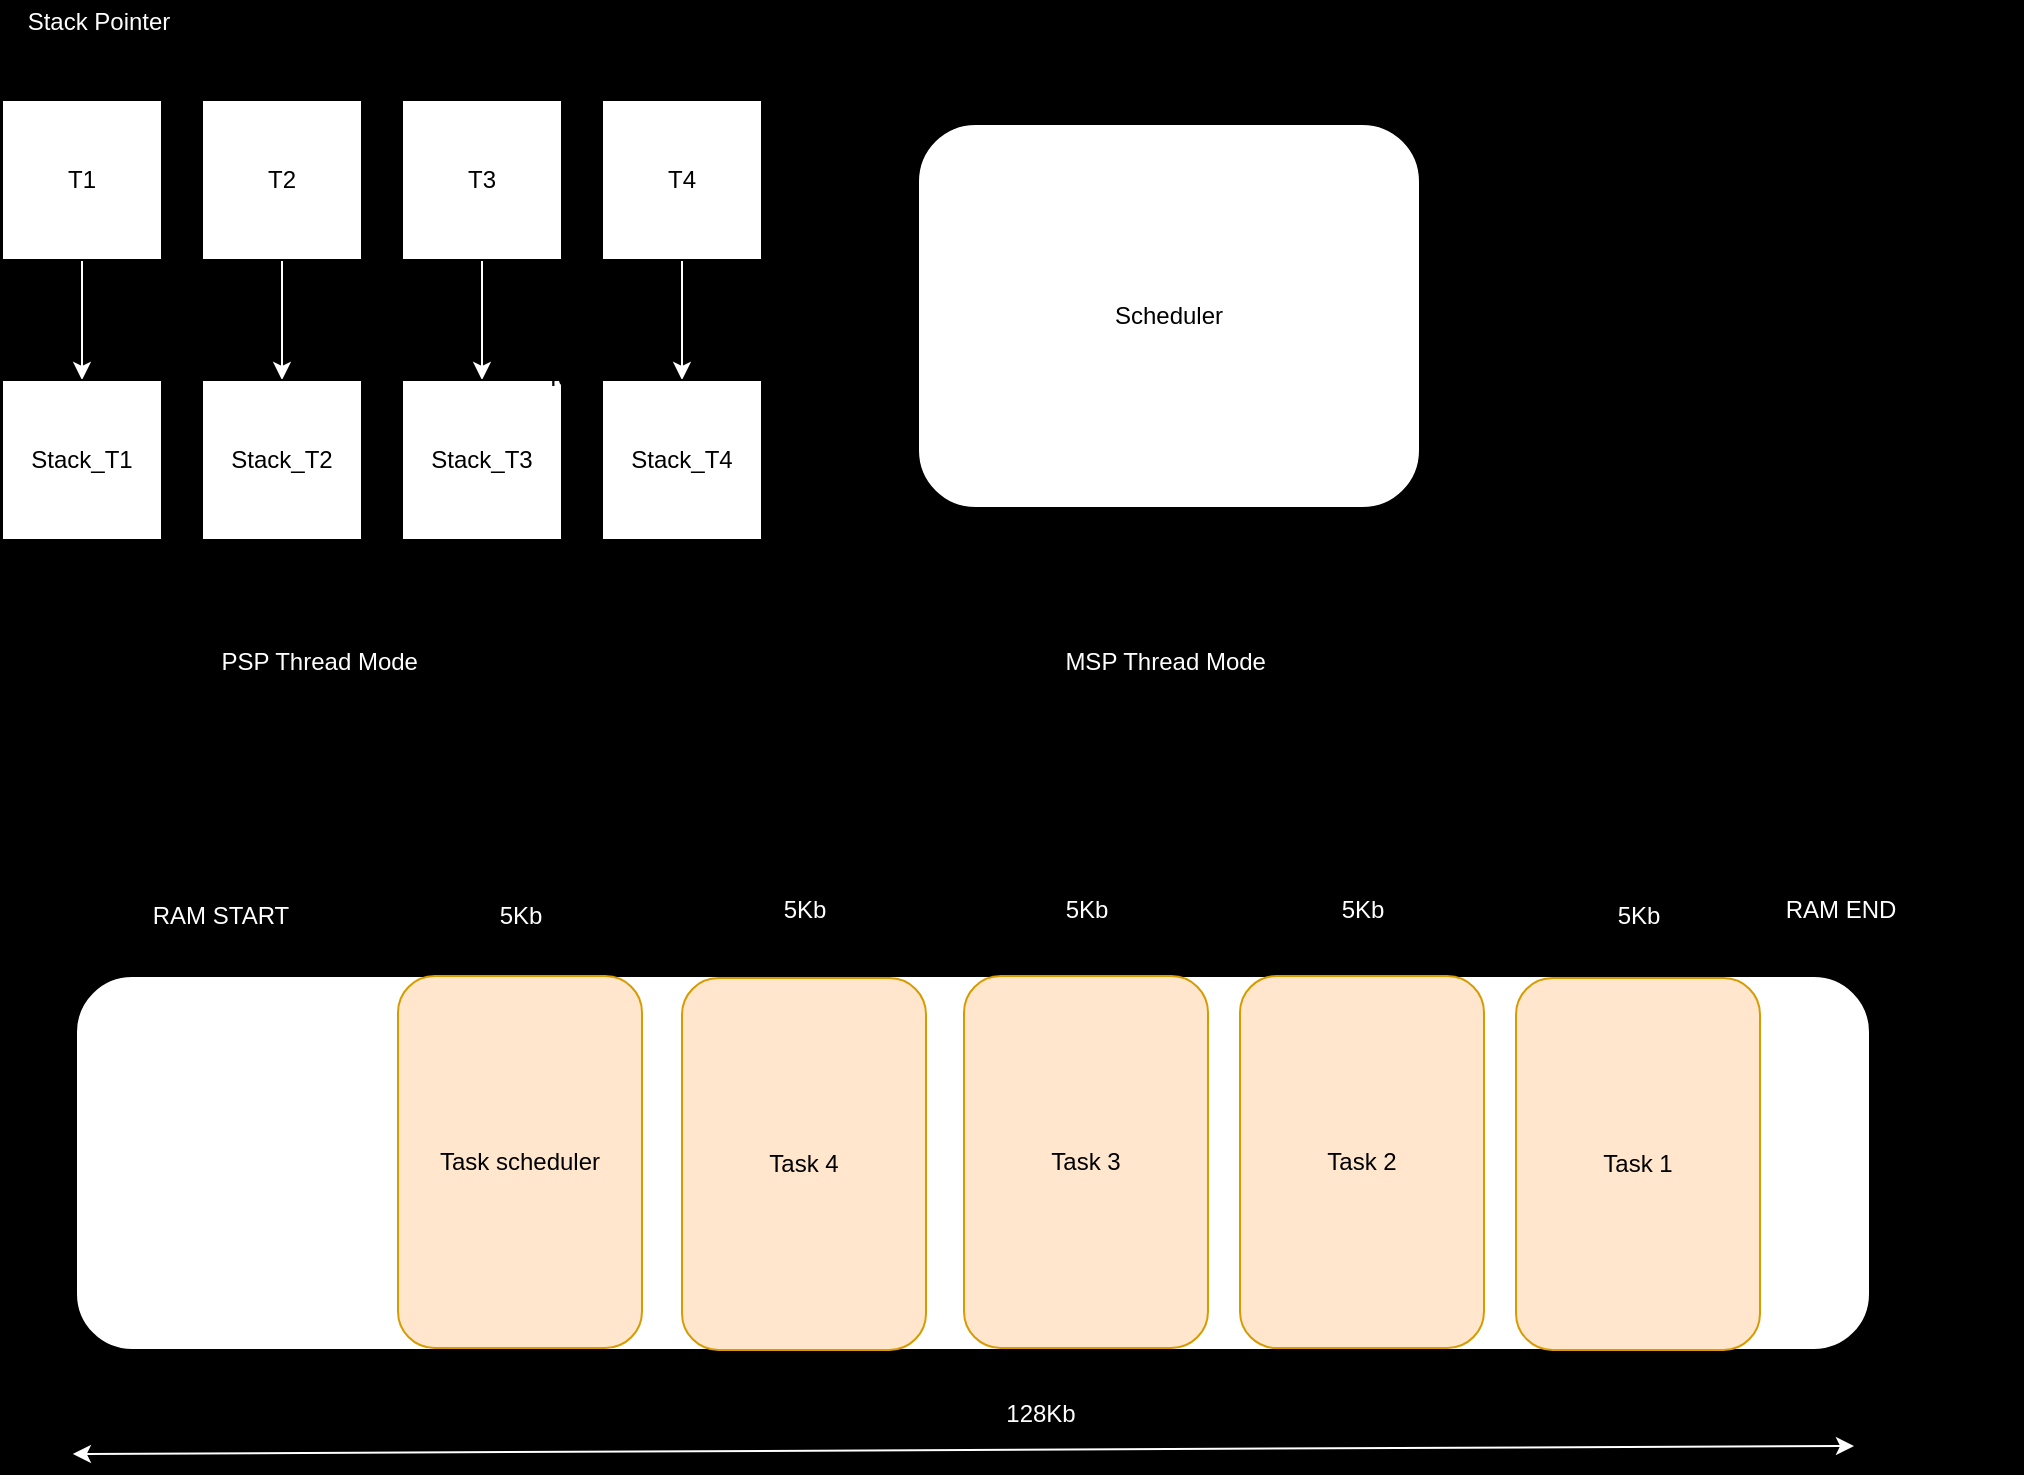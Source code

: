 <mxfile>
    <diagram id="E7ldCtruO4oG1RlkcBHm" name="Page-1">
        <mxGraphModel dx="1220" dy="804" grid="0" gridSize="10" guides="1" tooltips="1" connect="1" arrows="1" fold="1" page="1" pageScale="1" pageWidth="1100" pageHeight="850" background="light-dark(#000000, #121212)" math="0" shadow="0" adaptiveColors="auto">
            <root>
                <mxCell id="0"/>
                <mxCell id="1" parent="0"/>
                <mxCell id="2" value="&lt;font style=&quot;color: light-dark(rgb(255, 255, 255), rgb(237, 237, 237));&quot;&gt;Stack Pointer&lt;/font&gt;" style="text;html=1;align=center;verticalAlign=middle;whiteSpace=wrap;rounded=0;" parent="1" vertex="1">
                    <mxGeometry x="31" y="33" width="97" height="22" as="geometry"/>
                </mxCell>
                <mxCell id="12" style="edgeStyle=none;html=1;exitX=0.5;exitY=1;exitDx=0;exitDy=0;entryX=0.5;entryY=0;entryDx=0;entryDy=0;strokeColor=light-dark(#ffffff, #ededed);" parent="1" source="3" target="8" edge="1">
                    <mxGeometry relative="1" as="geometry"/>
                </mxCell>
                <mxCell id="3" value="T1" style="whiteSpace=wrap;html=1;aspect=fixed;" parent="1" vertex="1">
                    <mxGeometry x="31" y="83" width="80" height="80" as="geometry"/>
                </mxCell>
                <mxCell id="13" style="edgeStyle=none;html=1;exitX=0.5;exitY=1;exitDx=0;exitDy=0;entryX=0.5;entryY=0;entryDx=0;entryDy=0;strokeColor=light-dark(#ffffff, #ededed);" parent="1" source="4" target="9" edge="1">
                    <mxGeometry relative="1" as="geometry">
                        <Array as="points">
                            <mxPoint x="171" y="193"/>
                        </Array>
                    </mxGeometry>
                </mxCell>
                <mxCell id="4" value="T2" style="whiteSpace=wrap;html=1;aspect=fixed;" parent="1" vertex="1">
                    <mxGeometry x="131" y="83" width="80" height="80" as="geometry"/>
                </mxCell>
                <mxCell id="14" style="edgeStyle=none;html=1;exitX=0.5;exitY=1;exitDx=0;exitDy=0;entryX=0.5;entryY=0;entryDx=0;entryDy=0;strokeColor=light-dark(#ffffff, #ededed);" parent="1" source="5" target="10" edge="1">
                    <mxGeometry relative="1" as="geometry"/>
                </mxCell>
                <mxCell id="5" value="T3" style="whiteSpace=wrap;html=1;aspect=fixed;" parent="1" vertex="1">
                    <mxGeometry x="231" y="83" width="80" height="80" as="geometry"/>
                </mxCell>
                <mxCell id="15" style="edgeStyle=none;html=1;exitX=0.5;exitY=1;exitDx=0;exitDy=0;entryX=0.5;entryY=0;entryDx=0;entryDy=0;strokeColor=light-dark(#ffffff, #ededed);" parent="1" source="6" target="7" edge="1">
                    <mxGeometry relative="1" as="geometry"/>
                </mxCell>
                <mxCell id="6" value="T4" style="whiteSpace=wrap;html=1;aspect=fixed;" parent="1" vertex="1">
                    <mxGeometry x="331" y="83" width="80" height="80" as="geometry"/>
                </mxCell>
                <mxCell id="7" value="&lt;span style=&quot;color: rgb(0, 0, 0);&quot;&gt;Stack_T4&lt;/span&gt;" style="whiteSpace=wrap;html=1;aspect=fixed;" parent="1" vertex="1">
                    <mxGeometry x="331" y="223" width="80" height="80" as="geometry"/>
                </mxCell>
                <mxCell id="8" value="Stack_T1" style="whiteSpace=wrap;html=1;aspect=fixed;" parent="1" vertex="1">
                    <mxGeometry x="31" y="223" width="80" height="80" as="geometry"/>
                </mxCell>
                <mxCell id="9" value="&lt;span style=&quot;color: rgb(0, 0, 0);&quot;&gt;Stack_T2&lt;/span&gt;" style="whiteSpace=wrap;html=1;aspect=fixed;" parent="1" vertex="1">
                    <mxGeometry x="131" y="223" width="80" height="80" as="geometry"/>
                </mxCell>
                <mxCell id="10" value="&lt;span style=&quot;color: rgb(0, 0, 0);&quot;&gt;Stack_T3&lt;/span&gt;" style="whiteSpace=wrap;html=1;aspect=fixed;" parent="1" vertex="1">
                    <mxGeometry x="231" y="223" width="80" height="80" as="geometry"/>
                </mxCell>
                <mxCell id="16" value="Scheduler" style="rounded=1;whiteSpace=wrap;html=1;" parent="1" vertex="1">
                    <mxGeometry x="489" y="95" width="251" height="192" as="geometry"/>
                </mxCell>
                <mxCell id="17" value="Text" style="text;html=1;align=center;verticalAlign=middle;whiteSpace=wrap;rounded=0;" parent="1" vertex="1">
                    <mxGeometry x="284" y="207" width="60" height="30" as="geometry"/>
                </mxCell>
                <mxCell id="18" value="&lt;font style=&quot;color: light-dark(rgb(255, 255, 255), rgb(237, 237, 237));&quot;&gt;PSP Thread Mode&amp;nbsp;&lt;/font&gt;" style="text;html=1;align=center;verticalAlign=middle;whiteSpace=wrap;rounded=0;" parent="1" vertex="1">
                    <mxGeometry x="101" y="350" width="181" height="28" as="geometry"/>
                </mxCell>
                <mxCell id="19" value="&lt;font style=&quot;color: light-dark(rgb(255, 255, 255), rgb(237, 237, 237));&quot;&gt;MSP Thread Mode&amp;nbsp;&lt;/font&gt;" style="text;html=1;align=center;verticalAlign=middle;whiteSpace=wrap;rounded=0;" parent="1" vertex="1">
                    <mxGeometry x="524" y="350" width="181" height="28" as="geometry"/>
                </mxCell>
                <mxCell id="20" value="" style="rounded=1;whiteSpace=wrap;html=1;" vertex="1" parent="1">
                    <mxGeometry x="68" y="521" width="897" height="187" as="geometry"/>
                </mxCell>
                <mxCell id="21" value="&lt;font style=&quot;color: light-dark(rgb(255, 255, 255), rgb(237, 237, 237));&quot;&gt;RAM START&lt;/font&gt;" style="text;html=1;align=center;verticalAlign=middle;whiteSpace=wrap;rounded=0;" vertex="1" parent="1">
                    <mxGeometry x="50" y="477" width="181" height="28" as="geometry"/>
                </mxCell>
                <mxCell id="22" value="Task scheduler" style="rounded=1;whiteSpace=wrap;html=1;fillColor=#ffe6cc;strokeColor=#d79b00;" vertex="1" parent="1">
                    <mxGeometry x="229" y="521" width="122" height="186" as="geometry"/>
                </mxCell>
                <mxCell id="23" value="Task 4" style="rounded=1;whiteSpace=wrap;html=1;fillColor=#ffe6cc;strokeColor=#d79b00;" vertex="1" parent="1">
                    <mxGeometry x="371" y="522" width="122" height="186" as="geometry"/>
                </mxCell>
                <mxCell id="24" value="Task 3" style="rounded=1;whiteSpace=wrap;html=1;fillColor=#ffe6cc;strokeColor=#d79b00;" vertex="1" parent="1">
                    <mxGeometry x="512" y="521" width="122" height="186" as="geometry"/>
                </mxCell>
                <mxCell id="25" value="Task 2" style="rounded=1;whiteSpace=wrap;html=1;fillColor=#ffe6cc;strokeColor=#d79b00;" vertex="1" parent="1">
                    <mxGeometry x="650" y="521" width="122" height="186" as="geometry"/>
                </mxCell>
                <mxCell id="26" value="Task 1" style="rounded=1;whiteSpace=wrap;html=1;fillColor=#ffe6cc;strokeColor=#d79b00;" vertex="1" parent="1">
                    <mxGeometry x="788" y="522" width="122" height="186" as="geometry"/>
                </mxCell>
                <mxCell id="27" value="&lt;font style=&quot;color: light-dark(rgb(255, 255, 255), rgb(237, 237, 237));&quot;&gt;5Kb&lt;/font&gt;" style="text;html=1;align=center;verticalAlign=middle;whiteSpace=wrap;rounded=0;" vertex="1" parent="1">
                    <mxGeometry x="199.5" y="477" width="181" height="28" as="geometry"/>
                </mxCell>
                <mxCell id="28" value="&lt;font style=&quot;color: light-dark(rgb(255, 255, 255), rgb(237, 237, 237));&quot;&gt;5Kb&lt;/font&gt;" style="text;html=1;align=center;verticalAlign=middle;whiteSpace=wrap;rounded=0;" vertex="1" parent="1">
                    <mxGeometry x="482.5" y="474" width="181" height="28" as="geometry"/>
                </mxCell>
                <mxCell id="29" value="&lt;font style=&quot;color: light-dark(rgb(255, 255, 255), rgb(237, 237, 237));&quot;&gt;5Kb&lt;/font&gt;" style="text;html=1;align=center;verticalAlign=middle;whiteSpace=wrap;rounded=0;" vertex="1" parent="1">
                    <mxGeometry x="620.5" y="474" width="181" height="28" as="geometry"/>
                </mxCell>
                <mxCell id="30" value="&lt;font style=&quot;color: light-dark(rgb(255, 255, 255), rgb(237, 237, 237));&quot;&gt;5Kb&lt;/font&gt;" style="text;html=1;align=center;verticalAlign=middle;whiteSpace=wrap;rounded=0;" vertex="1" parent="1">
                    <mxGeometry x="758.5" y="477" width="181" height="28" as="geometry"/>
                </mxCell>
                <mxCell id="31" value="&lt;font style=&quot;color: light-dark(rgb(255, 255, 255), rgb(237, 237, 237));&quot;&gt;5Kb&lt;/font&gt;" style="text;html=1;align=center;verticalAlign=middle;whiteSpace=wrap;rounded=0;" vertex="1" parent="1">
                    <mxGeometry x="341.5" y="474" width="181" height="28" as="geometry"/>
                </mxCell>
                <mxCell id="32" value="" style="endArrow=classic;startArrow=classic;html=1;strokeColor=light-dark(#ffffff, #ededed);" edge="1" parent="1">
                    <mxGeometry width="50" height="50" relative="1" as="geometry">
                        <mxPoint x="66.429" y="760" as="sourcePoint"/>
                        <mxPoint x="957" y="756" as="targetPoint"/>
                    </mxGeometry>
                </mxCell>
                <mxCell id="33" value="&lt;font style=&quot;color: light-dark(rgb(255, 255, 255), rgb(237, 237, 237));&quot;&gt;128Kb&lt;/font&gt;" style="text;html=1;align=center;verticalAlign=middle;whiteSpace=wrap;rounded=0;" vertex="1" parent="1">
                    <mxGeometry x="460" y="726" width="181" height="28" as="geometry"/>
                </mxCell>
                <mxCell id="34" value="&lt;font style=&quot;color: light-dark(rgb(255, 255, 255), rgb(237, 237, 237));&quot;&gt;RAM END&lt;/font&gt;" style="text;html=1;align=center;verticalAlign=middle;whiteSpace=wrap;rounded=0;" vertex="1" parent="1">
                    <mxGeometry x="860" y="474" width="181" height="28" as="geometry"/>
                </mxCell>
            </root>
        </mxGraphModel>
    </diagram>
</mxfile>